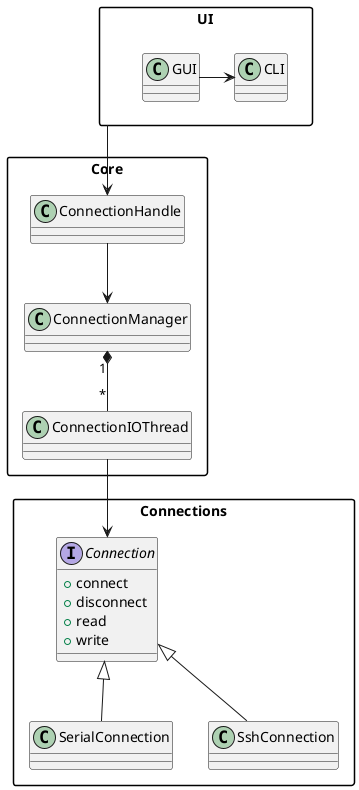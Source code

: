 @startuml ArchLevel2

allowmixing

skinparam packageStyle rectangle
skinparam packageBackgroundColor White

package UI {
    class CLI
    class GUI
    GUI -> CLI
}

package Core {
    class ConnectionHandle
    class ConnectionIOThread
    class ConnectionManager
    ConnectionHandle --> ConnectionManager
    ConnectionManager "1" *-- "*" ConnectionIOThread
}

package Connections {
    interface Connection {
        + connect
        + disconnect
        + read
        + write
    }
    class SerialConnection {}
    class SshConnection {}
    Connection <|-- SerialConnection
    Connection <|-- SshConnection
}

UI --> ConnectionHandle
ConnectionIOThread --> Connection

@enduml

